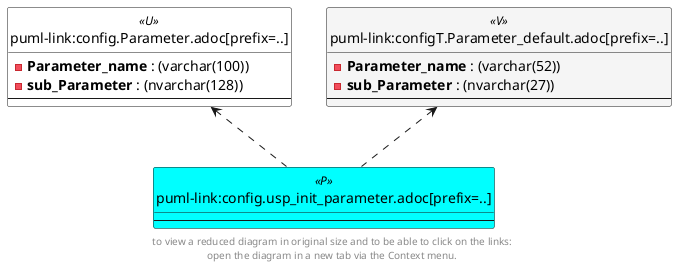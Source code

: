 @startuml
'Left to right direction
top to bottom direction
hide circle
'avoide "." issues:
set namespaceSeparator none


skinparam class {
  BackgroundColor White
  BackgroundColor<<FN>> Yellow
  BackgroundColor<<FS>> Yellow
  BackgroundColor<<FT>> LightGray
  BackgroundColor<<IF>> Yellow
  BackgroundColor<<IS>> Yellow
  BackgroundColor<<P>> Aqua
  BackgroundColor<<PC>> Aqua
  BackgroundColor<<SN>> Yellow
  BackgroundColor<<SO>> SlateBlue
  BackgroundColor<<TF>> LightGray
  BackgroundColor<<TR>> Tomato
  BackgroundColor<<U>> White
  BackgroundColor<<V>> WhiteSmoke
  BackgroundColor<<X>> Aqua
}


entity "puml-link:config.Parameter.adoc[prefix=..]" as config.Parameter << U >> {
  - **Parameter_name** : (varchar(100))
  - **sub_Parameter** : (nvarchar(128))
  --
}

entity "puml-link:config.usp_init_parameter.adoc[prefix=..]" as config.usp_init_parameter << P >> {
  --
}

entity "puml-link:configT.Parameter_default.adoc[prefix=..]" as configT.Parameter_default << V >> {
  - **Parameter_name** : (varchar(52))
  - **sub_Parameter** : (nvarchar(27))
  --
}

config.Parameter <.. config.usp_init_parameter
configT.Parameter_default <.. config.usp_init_parameter
footer
to view a reduced diagram in original size and to be able to click on the links:
open the diagram in a new tab via the Context menu.
end footer

@enduml

